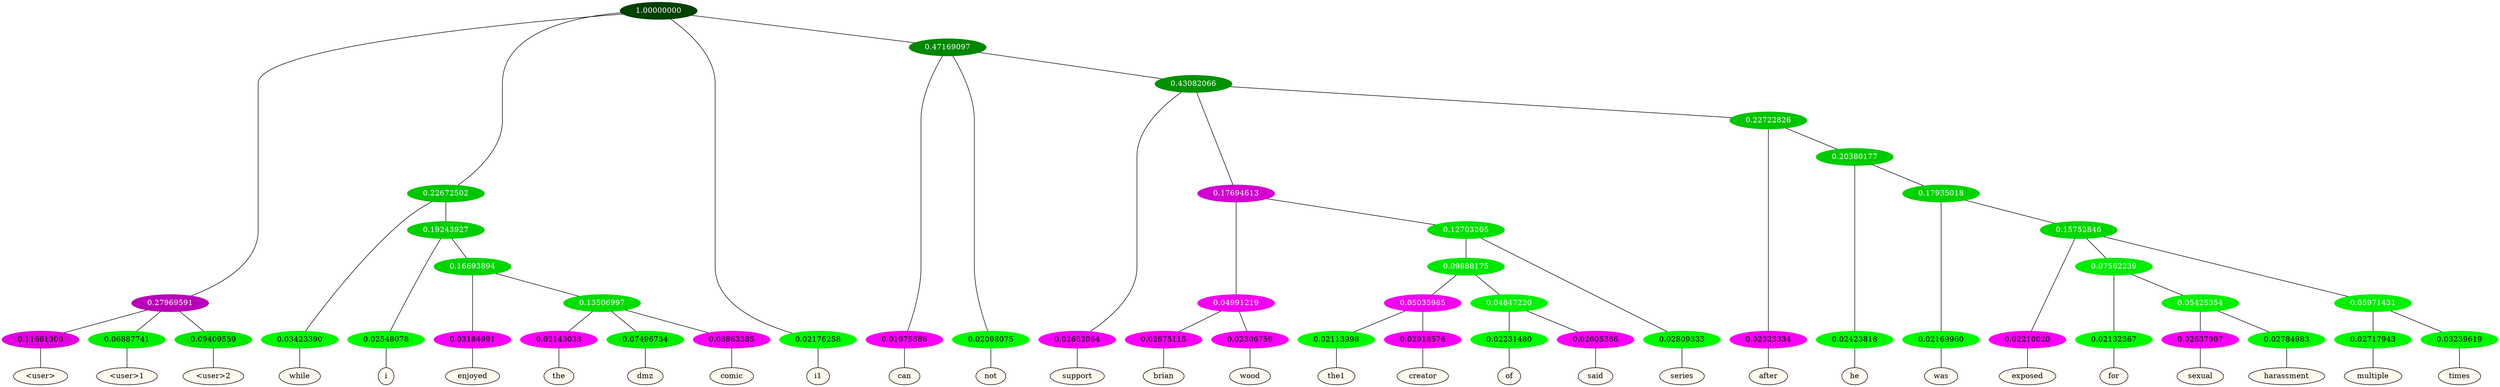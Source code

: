 graph {
	node [format=png height=0.15 nodesep=0.001 ordering=out overlap=prism overlap_scaling=0.01 ranksep=0.001 ratio=0.2 style=filled width=0.15]
	{
		rank=same
		a_w_5 [label="\<user\>" color=black fillcolor=floralwhite style="filled,solid"]
		a_w_6 [label="\<user\>1" color=black fillcolor=floralwhite style="filled,solid"]
		a_w_7 [label="\<user\>2" color=black fillcolor=floralwhite style="filled,solid"]
		a_w_8 [label=while color=black fillcolor=floralwhite style="filled,solid"]
		a_w_13 [label=i color=black fillcolor=floralwhite style="filled,solid"]
		a_w_18 [label=enjoyed color=black fillcolor=floralwhite style="filled,solid"]
		a_w_24 [label=the color=black fillcolor=floralwhite style="filled,solid"]
		a_w_25 [label=dmz color=black fillcolor=floralwhite style="filled,solid"]
		a_w_26 [label=comic color=black fillcolor=floralwhite style="filled,solid"]
		a_w_3 [label=i1 color=black fillcolor=floralwhite style="filled,solid"]
		a_w_10 [label=can color=black fillcolor=floralwhite style="filled,solid"]
		a_w_11 [label=not color=black fillcolor=floralwhite style="filled,solid"]
		a_w_15 [label=support color=black fillcolor=floralwhite style="filled,solid"]
		a_w_27 [label=brian color=black fillcolor=floralwhite style="filled,solid"]
		a_w_28 [label=wood color=black fillcolor=floralwhite style="filled,solid"]
		a_w_37 [label=the1 color=black fillcolor=floralwhite style="filled,solid"]
		a_w_38 [label=creator color=black fillcolor=floralwhite style="filled,solid"]
		a_w_39 [label=of color=black fillcolor=floralwhite style="filled,solid"]
		a_w_40 [label=said color=black fillcolor=floralwhite style="filled,solid"]
		a_w_30 [label=series color=black fillcolor=floralwhite style="filled,solid"]
		a_w_22 [label=after color=black fillcolor=floralwhite style="filled,solid"]
		a_w_31 [label=he color=black fillcolor=floralwhite style="filled,solid"]
		a_w_35 [label=was color=black fillcolor=floralwhite style="filled,solid"]
		a_w_41 [label=exposed color=black fillcolor=floralwhite style="filled,solid"]
		a_w_44 [label=for color=black fillcolor=floralwhite style="filled,solid"]
		a_w_48 [label=sexual color=black fillcolor=floralwhite style="filled,solid"]
		a_w_49 [label=harassment color=black fillcolor=floralwhite style="filled,solid"]
		a_w_46 [label=multiple color=black fillcolor=floralwhite style="filled,solid"]
		a_w_47 [label=times color=black fillcolor=floralwhite style="filled,solid"]
	}
	a_n_5 -- a_w_5
	a_n_6 -- a_w_6
	a_n_7 -- a_w_7
	a_n_8 -- a_w_8
	a_n_13 -- a_w_13
	a_n_18 -- a_w_18
	a_n_24 -- a_w_24
	a_n_25 -- a_w_25
	a_n_26 -- a_w_26
	a_n_3 -- a_w_3
	a_n_10 -- a_w_10
	a_n_11 -- a_w_11
	a_n_15 -- a_w_15
	a_n_27 -- a_w_27
	a_n_28 -- a_w_28
	a_n_37 -- a_w_37
	a_n_38 -- a_w_38
	a_n_39 -- a_w_39
	a_n_40 -- a_w_40
	a_n_30 -- a_w_30
	a_n_22 -- a_w_22
	a_n_31 -- a_w_31
	a_n_35 -- a_w_35
	a_n_41 -- a_w_41
	a_n_44 -- a_w_44
	a_n_48 -- a_w_48
	a_n_49 -- a_w_49
	a_n_46 -- a_w_46
	a_n_47 -- a_w_47
	{
		rank=same
		a_n_5 [label=0.11661300 color="0.835 1.000 0.883" fontcolor=black]
		a_n_6 [label=0.06887741 color="0.334 1.000 0.931" fontcolor=black]
		a_n_7 [label=0.09409559 color="0.334 1.000 0.906" fontcolor=black]
		a_n_8 [label=0.03423390 color="0.334 1.000 0.966" fontcolor=black]
		a_n_13 [label=0.02548078 color="0.334 1.000 0.975" fontcolor=black]
		a_n_18 [label=0.03184991 color="0.835 1.000 0.968" fontcolor=black]
		a_n_24 [label=0.02143033 color="0.835 1.000 0.979" fontcolor=black]
		a_n_25 [label=0.07496734 color="0.334 1.000 0.925" fontcolor=black]
		a_n_26 [label=0.03863385 color="0.835 1.000 0.961" fontcolor=black]
		a_n_3 [label=0.02176258 color="0.334 1.000 0.978" fontcolor=black]
		a_n_10 [label=0.01975586 color="0.835 1.000 0.980" fontcolor=black]
		a_n_11 [label=0.02098075 color="0.334 1.000 0.979" fontcolor=black]
		a_n_15 [label=0.02652064 color="0.835 1.000 0.973" fontcolor=black]
		a_n_27 [label=0.02675115 color="0.835 1.000 0.973" fontcolor=black]
		a_n_28 [label=0.02306759 color="0.835 1.000 0.977" fontcolor=black]
		a_n_37 [label=0.02113998 color="0.334 1.000 0.979" fontcolor=black]
		a_n_38 [label=0.02918576 color="0.835 1.000 0.971" fontcolor=black]
		a_n_39 [label=0.02231480 color="0.334 1.000 0.978" fontcolor=black]
		a_n_40 [label=0.02605366 color="0.835 1.000 0.974" fontcolor=black]
		a_n_30 [label=0.02809333 color="0.334 1.000 0.972" fontcolor=black]
		a_n_22 [label=0.02323334 color="0.835 1.000 0.977" fontcolor=black]
		a_n_31 [label=0.02423818 color="0.334 1.000 0.976" fontcolor=black]
		a_n_35 [label=0.02169960 color="0.334 1.000 0.978" fontcolor=black]
		a_n_41 [label=0.02210020 color="0.835 1.000 0.978" fontcolor=black]
		a_n_44 [label=0.02132367 color="0.334 1.000 0.979" fontcolor=black]
		a_n_48 [label=0.02637907 color="0.835 1.000 0.974" fontcolor=black]
		a_n_49 [label=0.02784983 color="0.334 1.000 0.972" fontcolor=black]
		a_n_46 [label=0.02717943 color="0.334 1.000 0.973" fontcolor=black]
		a_n_47 [label=0.03239619 color="0.334 1.000 0.968" fontcolor=black]
	}
	a_n_0 [label=1.00000000 color="0.334 1.000 0.250" fontcolor=grey99]
	a_n_1 [label=0.27969591 color="0.835 1.000 0.720" fontcolor=grey99]
	a_n_0 -- a_n_1
	a_n_2 [label=0.22672502 color="0.334 1.000 0.773" fontcolor=grey99]
	a_n_0 -- a_n_2
	a_n_0 -- a_n_3
	a_n_4 [label=0.47169097 color="0.334 1.000 0.528" fontcolor=grey99]
	a_n_0 -- a_n_4
	a_n_1 -- a_n_5
	a_n_1 -- a_n_6
	a_n_1 -- a_n_7
	a_n_2 -- a_n_8
	a_n_9 [label=0.19243927 color="0.334 1.000 0.808" fontcolor=grey99]
	a_n_2 -- a_n_9
	a_n_4 -- a_n_10
	a_n_4 -- a_n_11
	a_n_12 [label=0.43082066 color="0.334 1.000 0.569" fontcolor=grey99]
	a_n_4 -- a_n_12
	a_n_9 -- a_n_13
	a_n_14 [label=0.16693894 color="0.334 1.000 0.833" fontcolor=grey99]
	a_n_9 -- a_n_14
	a_n_12 -- a_n_15
	a_n_16 [label=0.17694613 color="0.835 1.000 0.823" fontcolor=grey99]
	a_n_12 -- a_n_16
	a_n_17 [label=0.22722826 color="0.334 1.000 0.773" fontcolor=grey99]
	a_n_12 -- a_n_17
	a_n_14 -- a_n_18
	a_n_19 [label=0.13506997 color="0.334 1.000 0.865" fontcolor=grey99]
	a_n_14 -- a_n_19
	a_n_20 [label=0.04991219 color="0.835 1.000 0.950" fontcolor=grey99]
	a_n_16 -- a_n_20
	a_n_21 [label=0.12703205 color="0.334 1.000 0.873" fontcolor=grey99]
	a_n_16 -- a_n_21
	a_n_17 -- a_n_22
	a_n_23 [label=0.20380177 color="0.334 1.000 0.796" fontcolor=grey99]
	a_n_17 -- a_n_23
	a_n_19 -- a_n_24
	a_n_19 -- a_n_25
	a_n_19 -- a_n_26
	a_n_20 -- a_n_27
	a_n_20 -- a_n_28
	a_n_29 [label=0.09888175 color="0.334 1.000 0.901" fontcolor=grey99]
	a_n_21 -- a_n_29
	a_n_21 -- a_n_30
	a_n_23 -- a_n_31
	a_n_32 [label=0.17935018 color="0.334 1.000 0.821" fontcolor=grey99]
	a_n_23 -- a_n_32
	a_n_33 [label=0.05035985 color="0.835 1.000 0.950" fontcolor=grey99]
	a_n_29 -- a_n_33
	a_n_34 [label=0.04847220 color="0.334 1.000 0.952" fontcolor=grey99]
	a_n_29 -- a_n_34
	a_n_32 -- a_n_35
	a_n_36 [label=0.15752846 color="0.334 1.000 0.842" fontcolor=grey99]
	a_n_32 -- a_n_36
	a_n_33 -- a_n_37
	a_n_33 -- a_n_38
	a_n_34 -- a_n_39
	a_n_34 -- a_n_40
	a_n_36 -- a_n_41
	a_n_42 [label=0.07562239 color="0.334 1.000 0.924" fontcolor=grey99]
	a_n_36 -- a_n_42
	a_n_43 [label=0.05971431 color="0.334 1.000 0.940" fontcolor=grey99]
	a_n_36 -- a_n_43
	a_n_42 -- a_n_44
	a_n_45 [label=0.05425354 color="0.334 1.000 0.946" fontcolor=grey99]
	a_n_42 -- a_n_45
	a_n_43 -- a_n_46
	a_n_43 -- a_n_47
	a_n_45 -- a_n_48
	a_n_45 -- a_n_49
}
